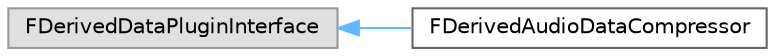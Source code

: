 digraph "Graphical Class Hierarchy"
{
 // INTERACTIVE_SVG=YES
 // LATEX_PDF_SIZE
  bgcolor="transparent";
  edge [fontname=Helvetica,fontsize=10,labelfontname=Helvetica,labelfontsize=10];
  node [fontname=Helvetica,fontsize=10,shape=box,height=0.2,width=0.4];
  rankdir="LR";
  Node0 [id="Node000000",label="FDerivedDataPluginInterface",height=0.2,width=0.4,color="grey60", fillcolor="#E0E0E0", style="filled",tooltip=" "];
  Node0 -> Node1 [id="edge3719_Node000000_Node000001",dir="back",color="steelblue1",style="solid",tooltip=" "];
  Node1 [id="Node000001",label="FDerivedAudioDataCompressor",height=0.2,width=0.4,color="grey40", fillcolor="white", style="filled",URL="$dc/de3/classFDerivedAudioDataCompressor.html",tooltip=" "];
}
